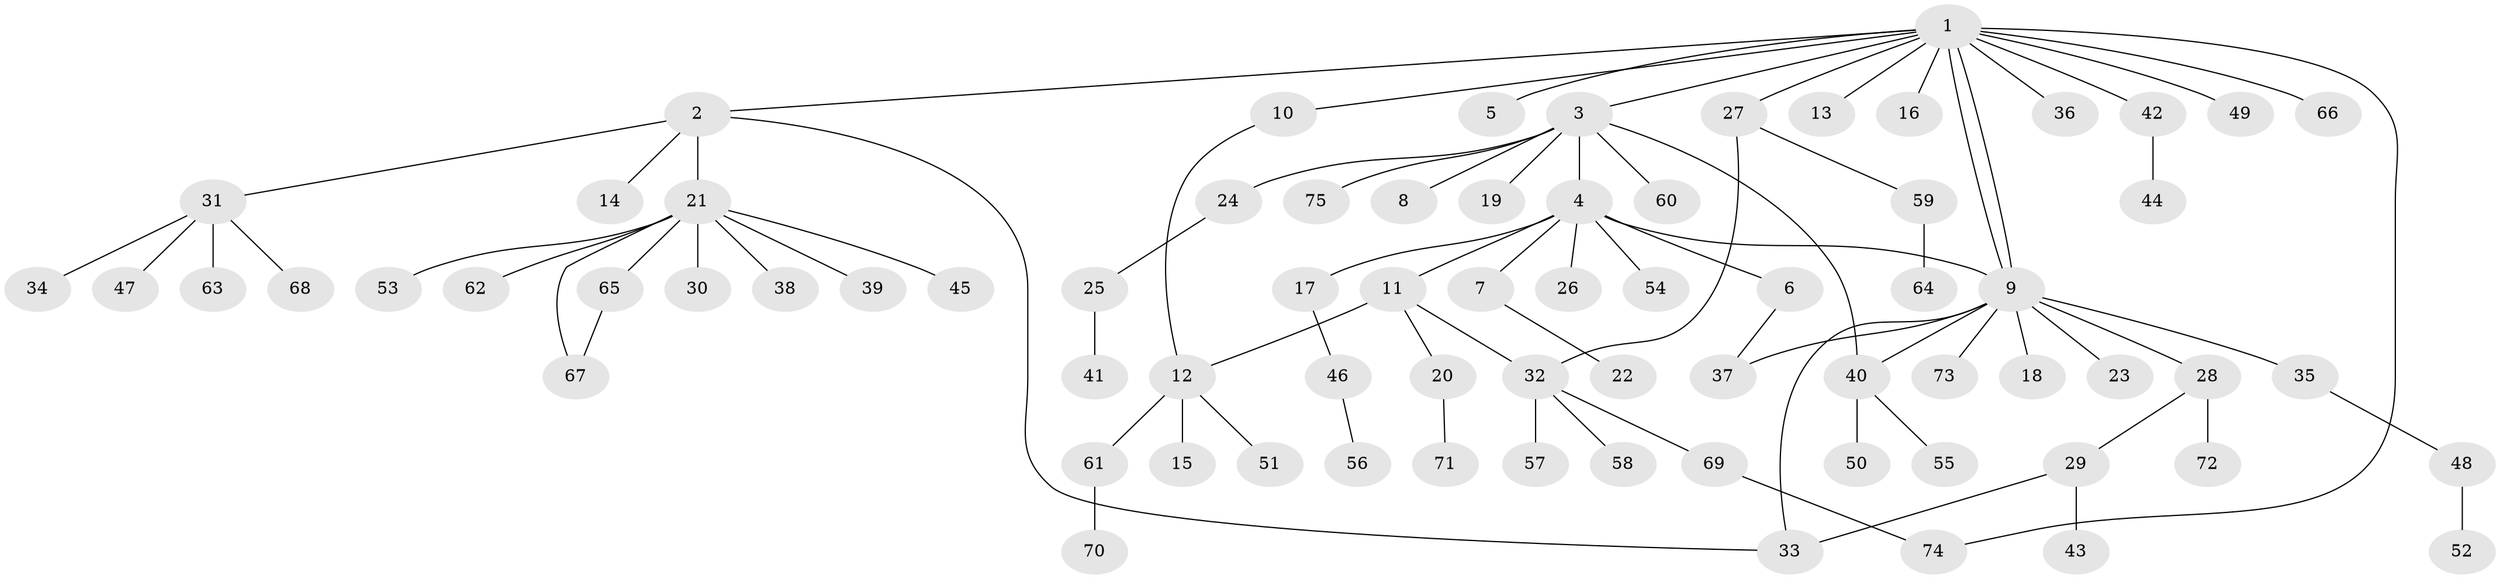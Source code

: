 // coarse degree distribution, {15: 0.03333333333333333, 5: 0.03333333333333333, 10: 0.03333333333333333, 1: 0.7, 2: 0.16666666666666666, 9: 0.03333333333333333}
// Generated by graph-tools (version 1.1) at 2025/18/03/04/25 18:18:24]
// undirected, 75 vertices, 84 edges
graph export_dot {
graph [start="1"]
  node [color=gray90,style=filled];
  1;
  2;
  3;
  4;
  5;
  6;
  7;
  8;
  9;
  10;
  11;
  12;
  13;
  14;
  15;
  16;
  17;
  18;
  19;
  20;
  21;
  22;
  23;
  24;
  25;
  26;
  27;
  28;
  29;
  30;
  31;
  32;
  33;
  34;
  35;
  36;
  37;
  38;
  39;
  40;
  41;
  42;
  43;
  44;
  45;
  46;
  47;
  48;
  49;
  50;
  51;
  52;
  53;
  54;
  55;
  56;
  57;
  58;
  59;
  60;
  61;
  62;
  63;
  64;
  65;
  66;
  67;
  68;
  69;
  70;
  71;
  72;
  73;
  74;
  75;
  1 -- 2;
  1 -- 3;
  1 -- 5;
  1 -- 9;
  1 -- 9;
  1 -- 10;
  1 -- 13;
  1 -- 16;
  1 -- 27;
  1 -- 36;
  1 -- 42;
  1 -- 49;
  1 -- 66;
  1 -- 74;
  2 -- 14;
  2 -- 21;
  2 -- 31;
  2 -- 33;
  3 -- 4;
  3 -- 8;
  3 -- 19;
  3 -- 24;
  3 -- 40;
  3 -- 60;
  3 -- 75;
  4 -- 6;
  4 -- 7;
  4 -- 9;
  4 -- 11;
  4 -- 17;
  4 -- 26;
  4 -- 54;
  6 -- 37;
  7 -- 22;
  9 -- 18;
  9 -- 23;
  9 -- 28;
  9 -- 33;
  9 -- 35;
  9 -- 37;
  9 -- 40;
  9 -- 73;
  10 -- 12;
  11 -- 12;
  11 -- 20;
  11 -- 32;
  12 -- 15;
  12 -- 51;
  12 -- 61;
  17 -- 46;
  20 -- 71;
  21 -- 30;
  21 -- 38;
  21 -- 39;
  21 -- 45;
  21 -- 53;
  21 -- 62;
  21 -- 65;
  21 -- 67;
  24 -- 25;
  25 -- 41;
  27 -- 32;
  27 -- 59;
  28 -- 29;
  28 -- 72;
  29 -- 33;
  29 -- 43;
  31 -- 34;
  31 -- 47;
  31 -- 63;
  31 -- 68;
  32 -- 57;
  32 -- 58;
  32 -- 69;
  35 -- 48;
  40 -- 50;
  40 -- 55;
  42 -- 44;
  46 -- 56;
  48 -- 52;
  59 -- 64;
  61 -- 70;
  65 -- 67;
  69 -- 74;
}
